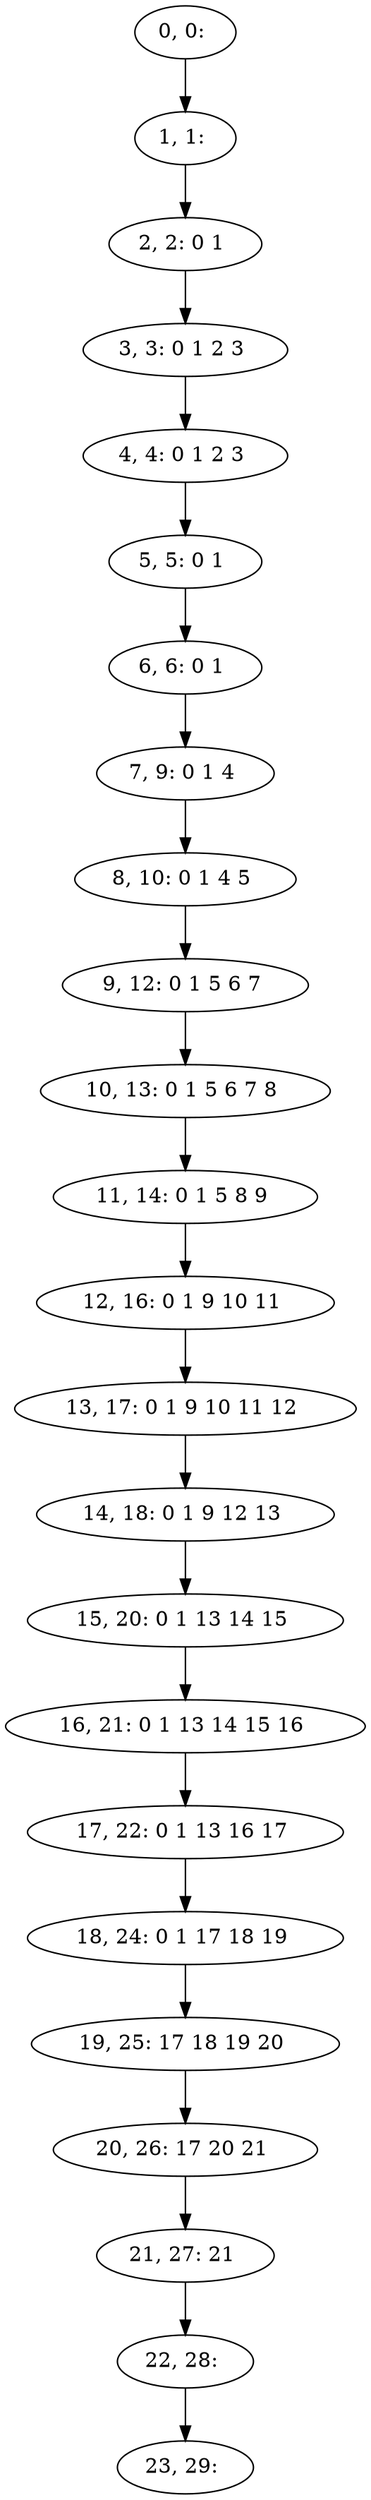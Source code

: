 digraph G {
0[label="0, 0: "];
1[label="1, 1: "];
2[label="2, 2: 0 1 "];
3[label="3, 3: 0 1 2 3 "];
4[label="4, 4: 0 1 2 3 "];
5[label="5, 5: 0 1 "];
6[label="6, 6: 0 1 "];
7[label="7, 9: 0 1 4 "];
8[label="8, 10: 0 1 4 5 "];
9[label="9, 12: 0 1 5 6 7 "];
10[label="10, 13: 0 1 5 6 7 8 "];
11[label="11, 14: 0 1 5 8 9 "];
12[label="12, 16: 0 1 9 10 11 "];
13[label="13, 17: 0 1 9 10 11 12 "];
14[label="14, 18: 0 1 9 12 13 "];
15[label="15, 20: 0 1 13 14 15 "];
16[label="16, 21: 0 1 13 14 15 16 "];
17[label="17, 22: 0 1 13 16 17 "];
18[label="18, 24: 0 1 17 18 19 "];
19[label="19, 25: 17 18 19 20 "];
20[label="20, 26: 17 20 21 "];
21[label="21, 27: 21 "];
22[label="22, 28: "];
23[label="23, 29: "];
0->1 ;
1->2 ;
2->3 ;
3->4 ;
4->5 ;
5->6 ;
6->7 ;
7->8 ;
8->9 ;
9->10 ;
10->11 ;
11->12 ;
12->13 ;
13->14 ;
14->15 ;
15->16 ;
16->17 ;
17->18 ;
18->19 ;
19->20 ;
20->21 ;
21->22 ;
22->23 ;
}
